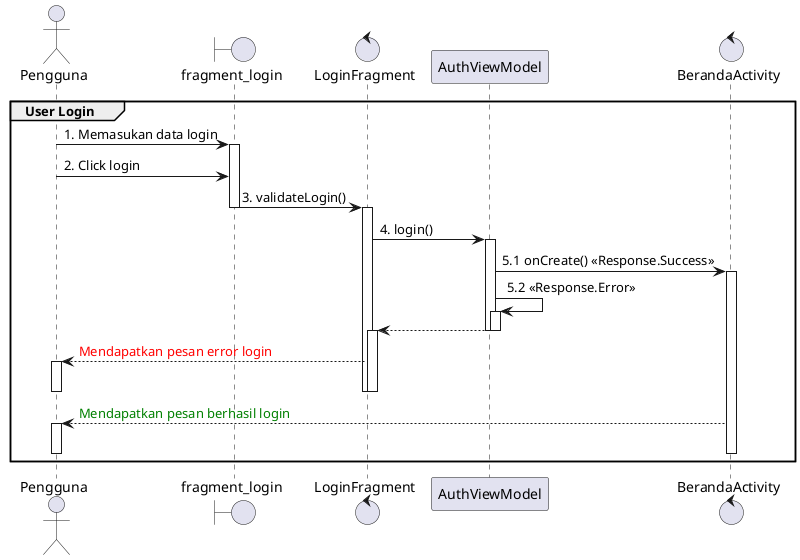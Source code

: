 @startuml
'https://plantuml.com/sequence-diagram
group User Login
actor       Pengguna
boundary    fragment_login
control     LoginFragment

Pengguna -> fragment_login : 1. Memasukan data login
activate fragment_login
Pengguna -> fragment_login : 2. Click login

fragment_login -> LoginFragment : 3. validateLogin()
deactivate fragment_login

activate LoginFragment
LoginFragment -> AuthViewModel : 4. login()
activate AuthViewModel

control BerandaActivity
AuthViewModel -> BerandaActivity : 5.1 onCreate() <<Response.Success>>
activate BerandaActivity

AuthViewModel -> AuthViewModel : 5.2 <<Response.Error>>
activate AuthViewModel
LoginFragment <-- AuthViewModel
deactivate AuthViewModel
deactivate AuthViewModel

activate LoginFragment
Pengguna <-- LoginFragment : <font color=red>Mendapatkan pesan error login
activate Pengguna
deactivate LoginFragment
deactivate Pengguna
deactivate LoginFragment


Pengguna <-- BerandaActivity :  <font color=green>Mendapatkan pesan berhasil login
activate Pengguna
deactivate Pengguna
deactivate BerandaActivity
end
@enduml